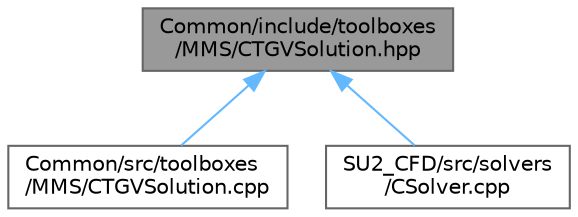 digraph "Common/include/toolboxes/MMS/CTGVSolution.hpp"
{
 // LATEX_PDF_SIZE
  bgcolor="transparent";
  edge [fontname=Helvetica,fontsize=10,labelfontname=Helvetica,labelfontsize=10];
  node [fontname=Helvetica,fontsize=10,shape=box,height=0.2,width=0.4];
  Node1 [id="Node000001",label="Common/include/toolboxes\l/MMS/CTGVSolution.hpp",height=0.2,width=0.4,color="gray40", fillcolor="grey60", style="filled", fontcolor="black",tooltip="Header file for the class CTGVSolution. The implementations are in the CTGVSolution...."];
  Node1 -> Node2 [id="edge1_Node000001_Node000002",dir="back",color="steelblue1",style="solid",tooltip=" "];
  Node2 [id="Node000002",label="Common/src/toolboxes\l/MMS/CTGVSolution.cpp",height=0.2,width=0.4,color="grey40", fillcolor="white", style="filled",URL="$CTGVSolution_8cpp.html",tooltip="Implementations of the member functions of CTGVSolution."];
  Node1 -> Node3 [id="edge2_Node000001_Node000003",dir="back",color="steelblue1",style="solid",tooltip=" "];
  Node3 [id="Node000003",label="SU2_CFD/src/solvers\l/CSolver.cpp",height=0.2,width=0.4,color="grey40", fillcolor="white", style="filled",URL="$CSolver_8cpp.html",tooltip="Main subroutines for CSolver class."];
}
